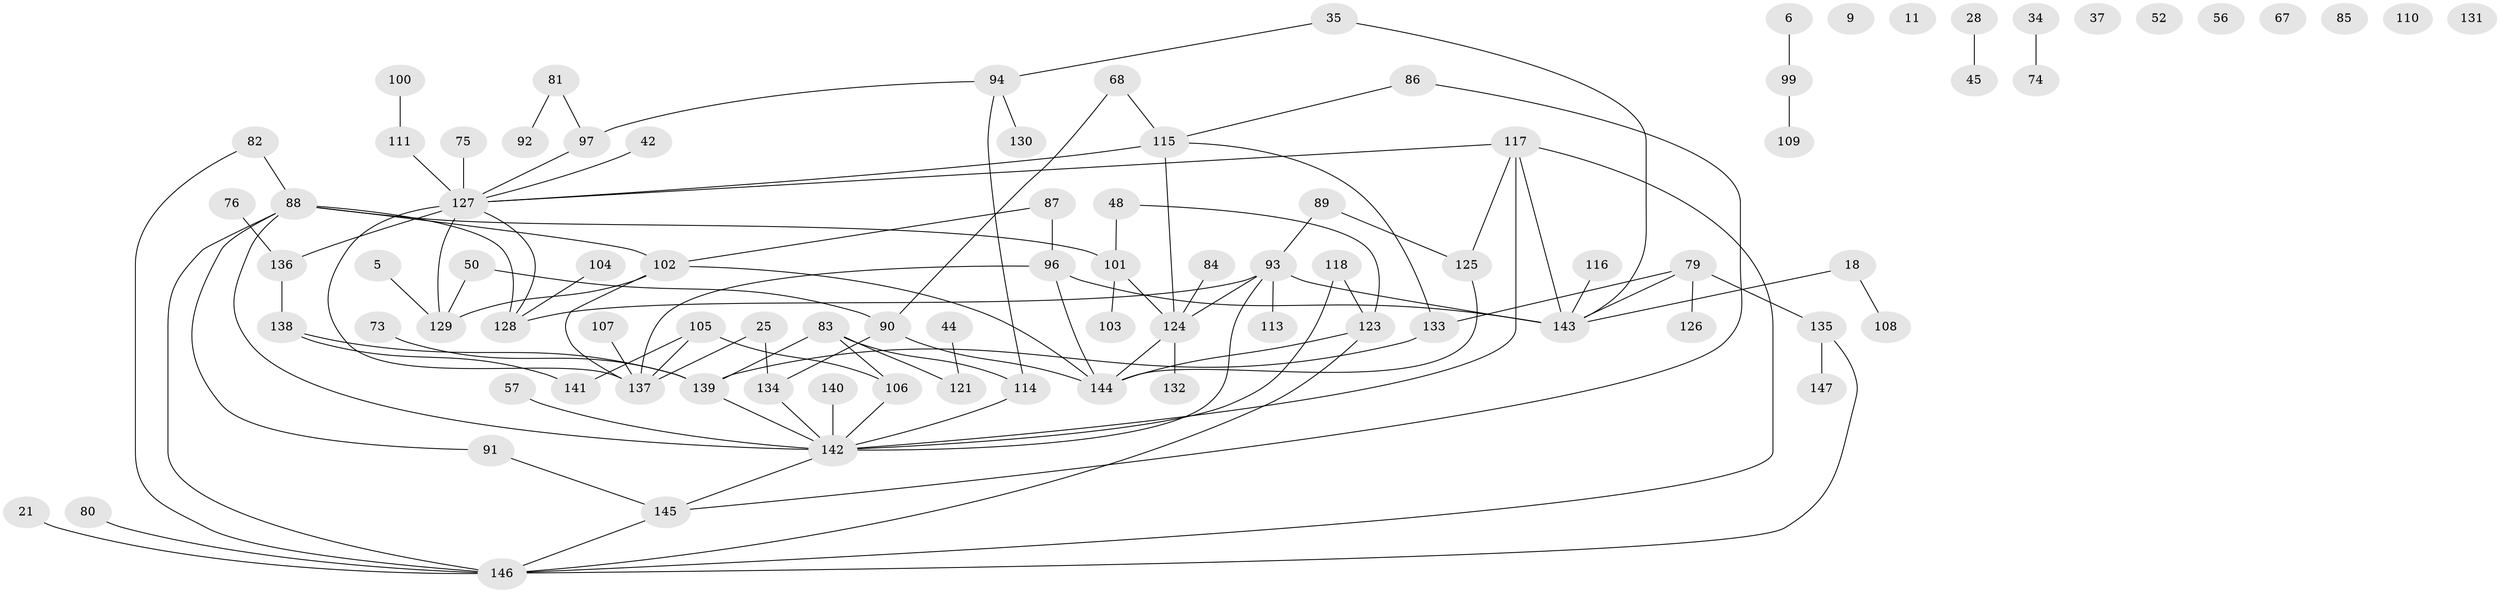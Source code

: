 // original degree distribution, {3: 0.22448979591836735, 1: 0.24489795918367346, 2: 0.22448979591836735, 0: 0.061224489795918366, 4: 0.1836734693877551, 5: 0.027210884353741496, 6: 0.027210884353741496, 7: 0.006802721088435374}
// Generated by graph-tools (version 1.1) at 2025/43/03/04/25 21:43:40]
// undirected, 88 vertices, 110 edges
graph export_dot {
graph [start="1"]
  node [color=gray90,style=filled];
  5;
  6;
  9;
  11;
  18;
  21;
  25;
  28;
  34;
  35;
  37;
  42;
  44;
  45;
  48 [super="+2"];
  50;
  52;
  56;
  57;
  67;
  68;
  73;
  74;
  75;
  76;
  79;
  80;
  81;
  82;
  83;
  84;
  85;
  86;
  87;
  88 [super="+61+47"];
  89;
  90 [super="+41"];
  91;
  92;
  93 [super="+1+71"];
  94;
  96 [super="+4"];
  97;
  99;
  100;
  101;
  102 [super="+36+49+62"];
  103;
  104;
  105 [super="+72"];
  106;
  107;
  108;
  109 [super="+7"];
  110;
  111;
  113;
  114 [super="+40+58"];
  115 [super="+66"];
  116;
  117 [super="+43+98"];
  118 [super="+70"];
  121;
  123;
  124 [super="+22+51+120"];
  125 [super="+24"];
  126;
  127 [super="+17+23+78"];
  128;
  129;
  130;
  131;
  132;
  133;
  134 [super="+16+95"];
  135 [super="+59"];
  136 [super="+119"];
  137;
  138 [super="+55"];
  139 [super="+65+53"];
  140;
  141;
  142 [super="+15+63+31+38+19+39+64"];
  143 [super="+29+122+112"];
  144 [super="+46+33"];
  145;
  146 [super="+69+27+30+77"];
  147;
  5 -- 129;
  6 -- 99;
  18 -- 108;
  18 -- 143;
  21 -- 146;
  25 -- 134;
  25 -- 137;
  28 -- 45;
  34 -- 74;
  35 -- 94;
  35 -- 143;
  42 -- 127;
  44 -- 121;
  48 -- 101;
  48 -- 123;
  50 -- 90;
  50 -- 129;
  57 -- 142;
  68 -- 90;
  68 -- 115;
  73 -- 139;
  75 -- 127;
  76 -- 136;
  79 -- 126;
  79 -- 133;
  79 -- 143;
  79 -- 135;
  80 -- 146;
  81 -- 92;
  81 -- 97;
  82 -- 146;
  82 -- 88;
  83 -- 106;
  83 -- 121;
  83 -- 114;
  83 -- 139;
  84 -- 124;
  86 -- 145;
  86 -- 115;
  87 -- 96;
  87 -- 102;
  88 -- 101;
  88 -- 142;
  88 -- 102;
  88 -- 128;
  88 -- 91;
  88 -- 146;
  89 -- 93;
  89 -- 125;
  90 -- 134;
  90 -- 144;
  91 -- 145;
  93 -- 143 [weight=2];
  93 -- 113;
  93 -- 142;
  93 -- 128;
  93 -- 124;
  94 -- 97;
  94 -- 114;
  94 -- 130;
  96 -- 137;
  96 -- 143;
  96 -- 144;
  97 -- 127;
  99 -- 109 [weight=2];
  100 -- 111;
  101 -- 103;
  101 -- 124;
  102 -- 129;
  102 -- 137;
  102 -- 144;
  104 -- 128;
  105 -- 137 [weight=2];
  105 -- 141;
  105 -- 106;
  106 -- 142;
  107 -- 137;
  111 -- 127;
  114 -- 142;
  115 -- 124 [weight=2];
  115 -- 127;
  115 -- 133;
  116 -- 143;
  117 -- 142 [weight=3];
  117 -- 143 [weight=2];
  117 -- 125;
  117 -- 127;
  117 -- 146;
  118 -- 123;
  118 -- 142;
  123 -- 144;
  123 -- 146;
  124 -- 144;
  124 -- 132;
  125 -- 144;
  127 -- 128;
  127 -- 129;
  127 -- 136 [weight=2];
  127 -- 137;
  133 -- 139;
  134 -- 142 [weight=3];
  135 -- 146;
  135 -- 147;
  136 -- 138 [weight=2];
  138 -- 141;
  138 -- 139;
  139 -- 142;
  140 -- 142;
  142 -- 145;
  145 -- 146;
}
